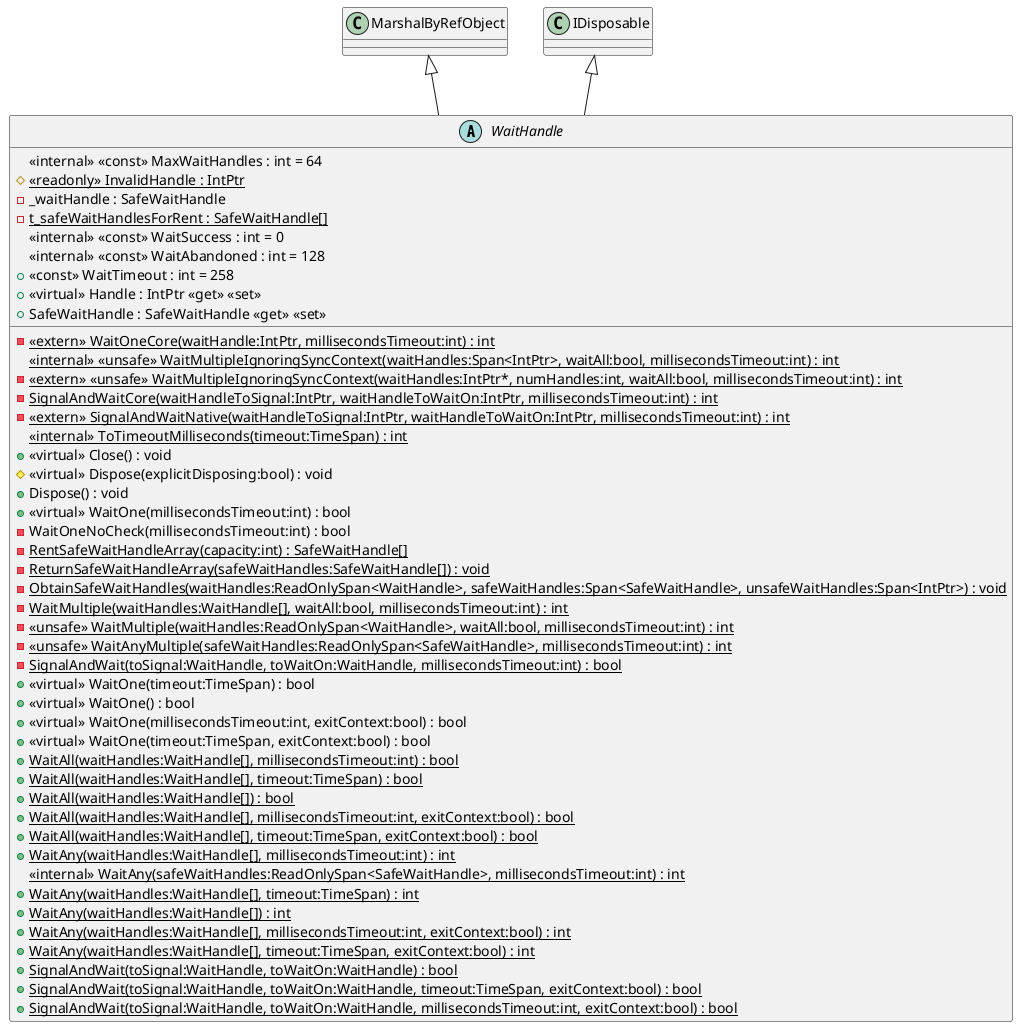 @startuml
abstract class WaitHandle {
    <<internal>> <<const>> MaxWaitHandles : int = 64
    # {static} <<readonly>> InvalidHandle : IntPtr
    - _waitHandle : SafeWaitHandle
    - {static} t_safeWaitHandlesForRent : SafeWaitHandle[]
    <<internal>> <<const>> WaitSuccess : int = 0
    <<internal>> <<const>> WaitAbandoned : int = 128
    + <<const>> WaitTimeout : int = 258
    - {static} <<extern>> WaitOneCore(waitHandle:IntPtr, millisecondsTimeout:int) : int
    <<internal>> {static} <<unsafe>> WaitMultipleIgnoringSyncContext(waitHandles:Span<IntPtr>, waitAll:bool, millisecondsTimeout:int) : int
    - {static} <<extern>> <<unsafe>> WaitMultipleIgnoringSyncContext(waitHandles:IntPtr*, numHandles:int, waitAll:bool, millisecondsTimeout:int) : int
    - {static} SignalAndWaitCore(waitHandleToSignal:IntPtr, waitHandleToWaitOn:IntPtr, millisecondsTimeout:int) : int
    - {static} <<extern>> SignalAndWaitNative(waitHandleToSignal:IntPtr, waitHandleToWaitOn:IntPtr, millisecondsTimeout:int) : int
    + <<virtual>> Handle : IntPtr <<get>> <<set>>
    + SafeWaitHandle : SafeWaitHandle <<get>> <<set>>
    <<internal>> {static} ToTimeoutMilliseconds(timeout:TimeSpan) : int
    + <<virtual>> Close() : void
    # <<virtual>> Dispose(explicitDisposing:bool) : void
    + Dispose() : void
    + <<virtual>> WaitOne(millisecondsTimeout:int) : bool
    - WaitOneNoCheck(millisecondsTimeout:int) : bool
    - {static} RentSafeWaitHandleArray(capacity:int) : SafeWaitHandle[]
    - {static} ReturnSafeWaitHandleArray(safeWaitHandles:SafeWaitHandle[]) : void
    - {static} ObtainSafeWaitHandles(waitHandles:ReadOnlySpan<WaitHandle>, safeWaitHandles:Span<SafeWaitHandle>, unsafeWaitHandles:Span<IntPtr>) : void
    - {static} WaitMultiple(waitHandles:WaitHandle[], waitAll:bool, millisecondsTimeout:int) : int
    - {static} <<unsafe>> WaitMultiple(waitHandles:ReadOnlySpan<WaitHandle>, waitAll:bool, millisecondsTimeout:int) : int
    - {static} <<unsafe>> WaitAnyMultiple(safeWaitHandles:ReadOnlySpan<SafeWaitHandle>, millisecondsTimeout:int) : int
    - {static} SignalAndWait(toSignal:WaitHandle, toWaitOn:WaitHandle, millisecondsTimeout:int) : bool
    + <<virtual>> WaitOne(timeout:TimeSpan) : bool
    + <<virtual>> WaitOne() : bool
    + <<virtual>> WaitOne(millisecondsTimeout:int, exitContext:bool) : bool
    + <<virtual>> WaitOne(timeout:TimeSpan, exitContext:bool) : bool
    + {static} WaitAll(waitHandles:WaitHandle[], millisecondsTimeout:int) : bool
    + {static} WaitAll(waitHandles:WaitHandle[], timeout:TimeSpan) : bool
    + {static} WaitAll(waitHandles:WaitHandle[]) : bool
    + {static} WaitAll(waitHandles:WaitHandle[], millisecondsTimeout:int, exitContext:bool) : bool
    + {static} WaitAll(waitHandles:WaitHandle[], timeout:TimeSpan, exitContext:bool) : bool
    + {static} WaitAny(waitHandles:WaitHandle[], millisecondsTimeout:int) : int
    <<internal>> {static} WaitAny(safeWaitHandles:ReadOnlySpan<SafeWaitHandle>, millisecondsTimeout:int) : int
    + {static} WaitAny(waitHandles:WaitHandle[], timeout:TimeSpan) : int
    + {static} WaitAny(waitHandles:WaitHandle[]) : int
    + {static} WaitAny(waitHandles:WaitHandle[], millisecondsTimeout:int, exitContext:bool) : int
    + {static} WaitAny(waitHandles:WaitHandle[], timeout:TimeSpan, exitContext:bool) : int
    + {static} SignalAndWait(toSignal:WaitHandle, toWaitOn:WaitHandle) : bool
    + {static} SignalAndWait(toSignal:WaitHandle, toWaitOn:WaitHandle, timeout:TimeSpan, exitContext:bool) : bool
    + {static} SignalAndWait(toSignal:WaitHandle, toWaitOn:WaitHandle, millisecondsTimeout:int, exitContext:bool) : bool
}
MarshalByRefObject <|-- WaitHandle
IDisposable <|-- WaitHandle
@enduml
